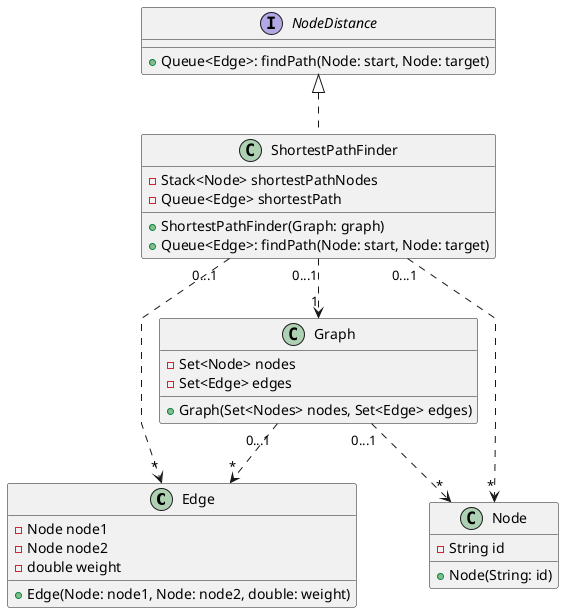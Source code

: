 @startuml PathFinder
skinparam linetype polyline
class Edge{
    - Node node1
    - Node node2
    - double weight
    + Edge(Node: node1, Node: node2, double: weight)
}
class Node{
    - String id 
    + Node(String: id)
}
class Graph{
    - Set<Node> nodes
    - Set<Edge> edges
    + Graph(Set<Nodes> nodes, Set<Edge> edges)
}
class ShortestPathFinder{
    - Stack<Node> shortestPathNodes
    - Queue<Edge> shortestPath
    + ShortestPathFinder(Graph: graph)
    + Queue<Edge>: findPath(Node: start, Node: target)
    
}
Interface NodeDistance{
    + Queue<Edge>: findPath(Node: start, Node: target)
}

NodeDistance <|.. ShortestPathFinder
ShortestPathFinder "0...1" ..>  "1" Graph
Graph "0...1" ..>  "*" Edge
Graph "0...1" ..> "*" Node
ShortestPathFinder "0...1"  ..>  "*" Edge
ShortestPathFinder "0...1" ..> "*" Node
@enduml
